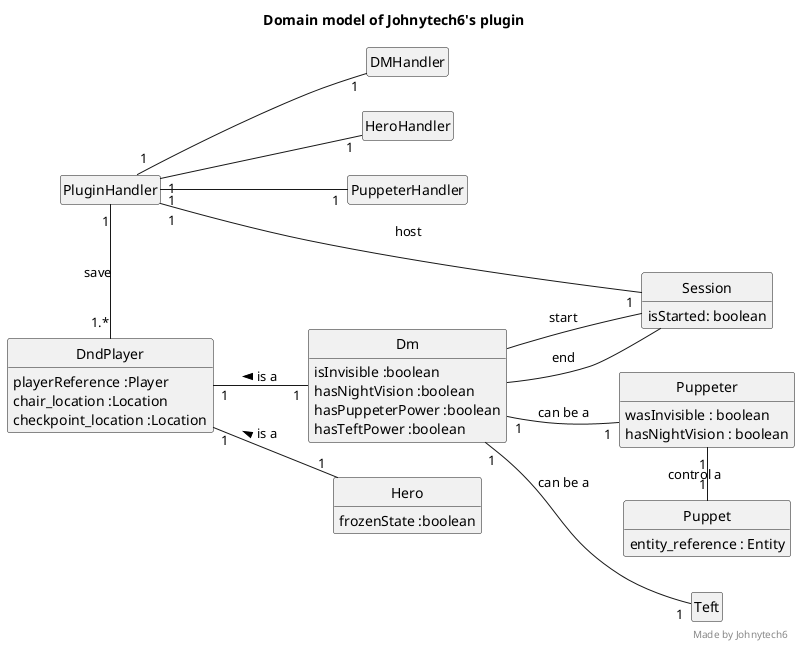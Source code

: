 @startuml MDD
skinparam style strictuml
skinparam defaultfontname Verdana
hide empty members
left to right direction
title Domain model of Johnytech6's plugin

class "PluginHandler" as ph

class "DMHandler" as dmh

class "HeroHandler" as hh

class "PuppeterHandler" as puh

class "DndPlayer" as dndP{
playerReference :Player
chair_location :Location
checkpoint_location :Location
}

class "Dm" as dm{
    isInvisible :boolean
    hasNightVision :boolean
    hasPuppeterPower :boolean
    hasTeftPower :boolean
}

class "Hero" as h{
    frozenState :boolean
}

class "Session" as ses{
    isStarted: boolean
}

class "Teft" as t

class "Puppeter" as pupter{
wasInvisible : boolean
hasNightVision : boolean
}

class "Puppet" as pup{
entity_reference : Entity
}

ph "1" -- "1" dmh

ph "1" -- "1" hh

ph "1" -- "1" puh

ph "1" -- "1" ses : host

ph "1" -right- "1.*" dndP : save

dndP "1" -- "1" dm : is a <
dndP "1" -- "1" h : is a <

dm "1" -- "1" pupter : can be a

dm  --  ses : "start"
dm  --  ses : "end"

dm "1" -- "1" t : can be a

pupter "1" -right- "1"  pup : control a

right footer
Made by Johnytech6
end footer

@enduml